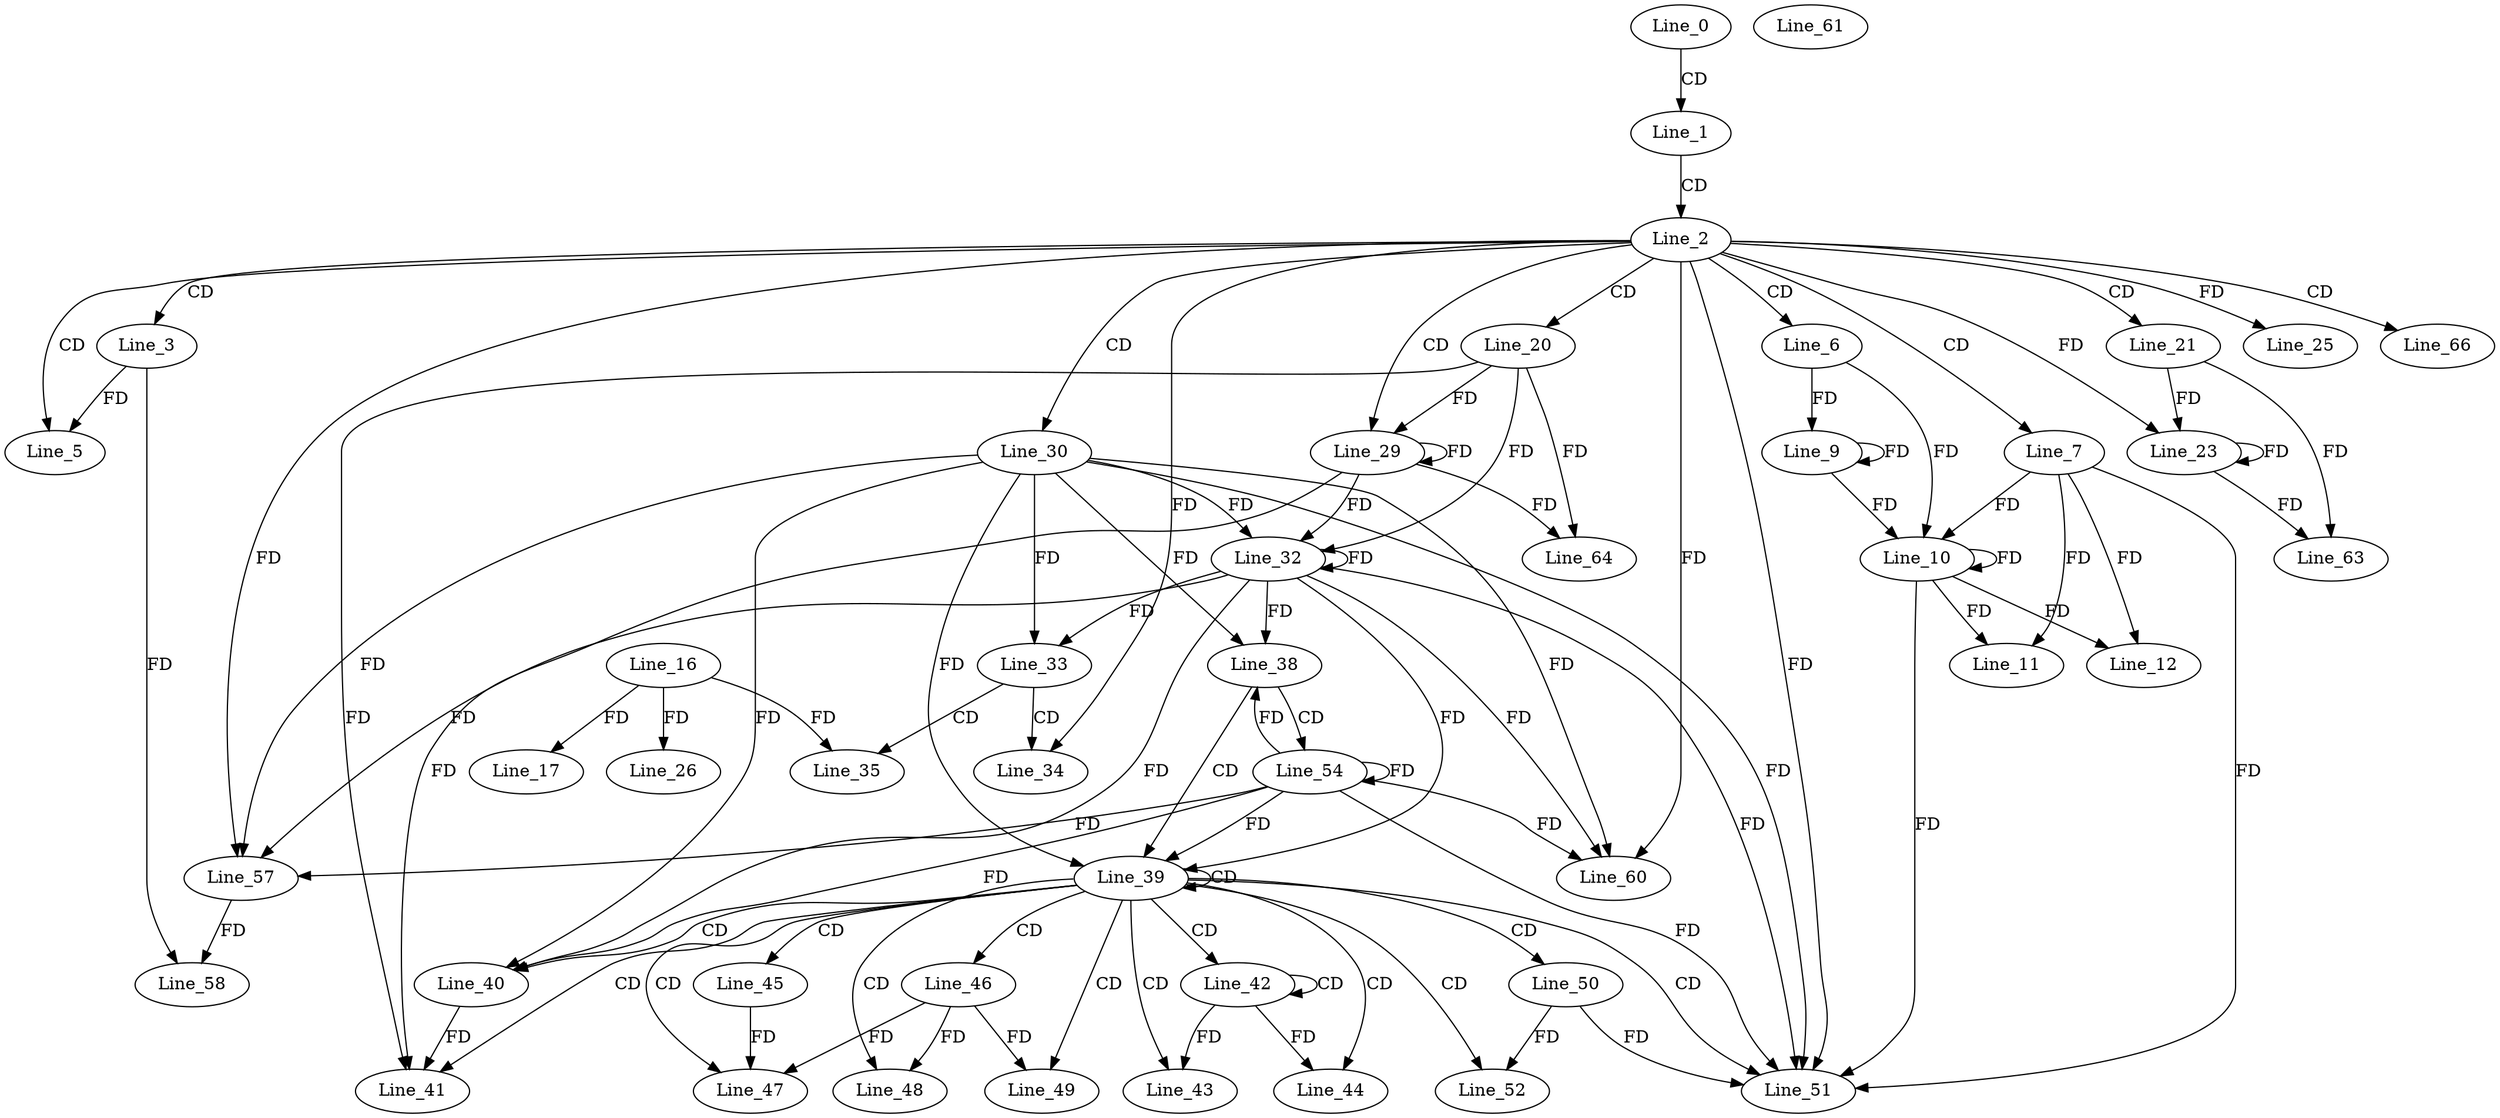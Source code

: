 digraph G {
  Line_0;
  Line_1;
  Line_2;
  Line_3;
  Line_5;
  Line_5;
  Line_6;
  Line_7;
  Line_9;
  Line_9;
  Line_10;
  Line_10;
  Line_11;
  Line_12;
  Line_16;
  Line_17;
  Line_20;
  Line_21;
  Line_23;
  Line_23;
  Line_25;
  Line_26;
  Line_29;
  Line_30;
  Line_32;
  Line_32;
  Line_33;
  Line_34;
  Line_34;
  Line_35;
  Line_38;
  Line_39;
  Line_39;
  Line_39;
  Line_40;
  Line_40;
  Line_41;
  Line_42;
  Line_42;
  Line_43;
  Line_44;
  Line_44;
  Line_45;
  Line_46;
  Line_47;
  Line_48;
  Line_49;
  Line_50;
  Line_51;
  Line_51;
  Line_51;
  Line_52;
  Line_54;
  Line_54;
  Line_57;
  Line_57;
  Line_58;
  Line_57;
  Line_60;
  Line_60;
  Line_61;
  Line_63;
  Line_64;
  Line_66;
  Line_0 -> Line_1 [ label="CD" ];
  Line_1 -> Line_2 [ label="CD" ];
  Line_2 -> Line_3 [ label="CD" ];
  Line_2 -> Line_5 [ label="CD" ];
  Line_3 -> Line_5 [ label="FD" ];
  Line_2 -> Line_6 [ label="CD" ];
  Line_2 -> Line_7 [ label="CD" ];
  Line_6 -> Line_9 [ label="FD" ];
  Line_9 -> Line_9 [ label="FD" ];
  Line_7 -> Line_10 [ label="FD" ];
  Line_10 -> Line_10 [ label="FD" ];
  Line_6 -> Line_10 [ label="FD" ];
  Line_9 -> Line_10 [ label="FD" ];
  Line_7 -> Line_11 [ label="FD" ];
  Line_10 -> Line_11 [ label="FD" ];
  Line_7 -> Line_12 [ label="FD" ];
  Line_10 -> Line_12 [ label="FD" ];
  Line_16 -> Line_17 [ label="FD" ];
  Line_2 -> Line_20 [ label="CD" ];
  Line_2 -> Line_21 [ label="CD" ];
  Line_21 -> Line_23 [ label="FD" ];
  Line_23 -> Line_23 [ label="FD" ];
  Line_2 -> Line_23 [ label="FD" ];
  Line_2 -> Line_25 [ label="FD" ];
  Line_16 -> Line_26 [ label="FD" ];
  Line_2 -> Line_29 [ label="CD" ];
  Line_20 -> Line_29 [ label="FD" ];
  Line_29 -> Line_29 [ label="FD" ];
  Line_2 -> Line_30 [ label="CD" ];
  Line_30 -> Line_32 [ label="FD" ];
  Line_32 -> Line_32 [ label="FD" ];
  Line_20 -> Line_32 [ label="FD" ];
  Line_29 -> Line_32 [ label="FD" ];
  Line_30 -> Line_33 [ label="FD" ];
  Line_32 -> Line_33 [ label="FD" ];
  Line_33 -> Line_34 [ label="CD" ];
  Line_2 -> Line_34 [ label="FD" ];
  Line_33 -> Line_35 [ label="CD" ];
  Line_16 -> Line_35 [ label="FD" ];
  Line_30 -> Line_38 [ label="FD" ];
  Line_32 -> Line_38 [ label="FD" ];
  Line_38 -> Line_39 [ label="CD" ];
  Line_39 -> Line_39 [ label="CD" ];
  Line_30 -> Line_39 [ label="FD" ];
  Line_32 -> Line_39 [ label="FD" ];
  Line_39 -> Line_40 [ label="CD" ];
  Line_30 -> Line_40 [ label="FD" ];
  Line_32 -> Line_40 [ label="FD" ];
  Line_39 -> Line_41 [ label="CD" ];
  Line_20 -> Line_41 [ label="FD" ];
  Line_29 -> Line_41 [ label="FD" ];
  Line_40 -> Line_41 [ label="FD" ];
  Line_39 -> Line_42 [ label="CD" ];
  Line_42 -> Line_42 [ label="CD" ];
  Line_39 -> Line_43 [ label="CD" ];
  Line_42 -> Line_43 [ label="FD" ];
  Line_39 -> Line_44 [ label="CD" ];
  Line_42 -> Line_44 [ label="FD" ];
  Line_39 -> Line_45 [ label="CD" ];
  Line_39 -> Line_46 [ label="CD" ];
  Line_39 -> Line_47 [ label="CD" ];
  Line_45 -> Line_47 [ label="FD" ];
  Line_46 -> Line_47 [ label="FD" ];
  Line_39 -> Line_48 [ label="CD" ];
  Line_46 -> Line_48 [ label="FD" ];
  Line_39 -> Line_49 [ label="CD" ];
  Line_46 -> Line_49 [ label="FD" ];
  Line_39 -> Line_50 [ label="CD" ];
  Line_39 -> Line_51 [ label="CD" ];
  Line_7 -> Line_51 [ label="FD" ];
  Line_10 -> Line_51 [ label="FD" ];
  Line_50 -> Line_51 [ label="FD" ];
  Line_2 -> Line_51 [ label="FD" ];
  Line_30 -> Line_51 [ label="FD" ];
  Line_32 -> Line_51 [ label="FD" ];
  Line_39 -> Line_52 [ label="CD" ];
  Line_50 -> Line_52 [ label="FD" ];
  Line_38 -> Line_54 [ label="CD" ];
  Line_54 -> Line_54 [ label="FD" ];
  Line_2 -> Line_57 [ label="FD" ];
  Line_54 -> Line_57 [ label="FD" ];
  Line_30 -> Line_57 [ label="FD" ];
  Line_32 -> Line_57 [ label="FD" ];
  Line_3 -> Line_58 [ label="FD" ];
  Line_57 -> Line_58 [ label="FD" ];
  Line_2 -> Line_60 [ label="FD" ];
  Line_54 -> Line_60 [ label="FD" ];
  Line_30 -> Line_60 [ label="FD" ];
  Line_32 -> Line_60 [ label="FD" ];
  Line_21 -> Line_63 [ label="FD" ];
  Line_23 -> Line_63 [ label="FD" ];
  Line_20 -> Line_64 [ label="FD" ];
  Line_29 -> Line_64 [ label="FD" ];
  Line_2 -> Line_66 [ label="CD" ];
  Line_54 -> Line_38 [ label="FD" ];
  Line_54 -> Line_39 [ label="FD" ];
  Line_54 -> Line_40 [ label="FD" ];
  Line_54 -> Line_51 [ label="FD" ];
}
